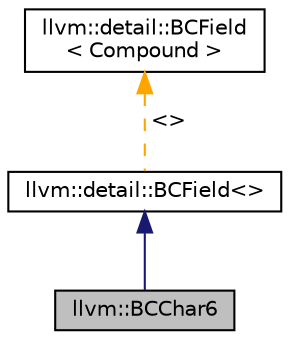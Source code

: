 digraph "llvm::BCChar6"
{
 // LATEX_PDF_SIZE
  bgcolor="transparent";
  edge [fontname="Helvetica",fontsize="10",labelfontname="Helvetica",labelfontsize="10"];
  node [fontname="Helvetica",fontsize="10",shape=record];
  Node1 [label="llvm::BCChar6",height=0.2,width=0.4,color="black", fillcolor="grey75", style="filled", fontcolor="black",tooltip="Represents a character encoded in LLVM's Char6 encoding."];
  Node2 -> Node1 [dir="back",color="midnightblue",fontsize="10",style="solid",fontname="Helvetica"];
  Node2 [label="llvm::detail::BCField\<\>",height=0.2,width=0.4,color="black",URL="$classllvm_1_1detail_1_1BCField.html",tooltip=" "];
  Node3 -> Node2 [dir="back",color="orange",fontsize="10",style="dashed",label=" \<\>" ,fontname="Helvetica"];
  Node3 [label="llvm::detail::BCField\l\< Compound \>",height=0.2,width=0.4,color="black",URL="$classllvm_1_1detail_1_1BCField.html",tooltip="Convenience base for all kinds of bitcode abbreviation fields."];
}
